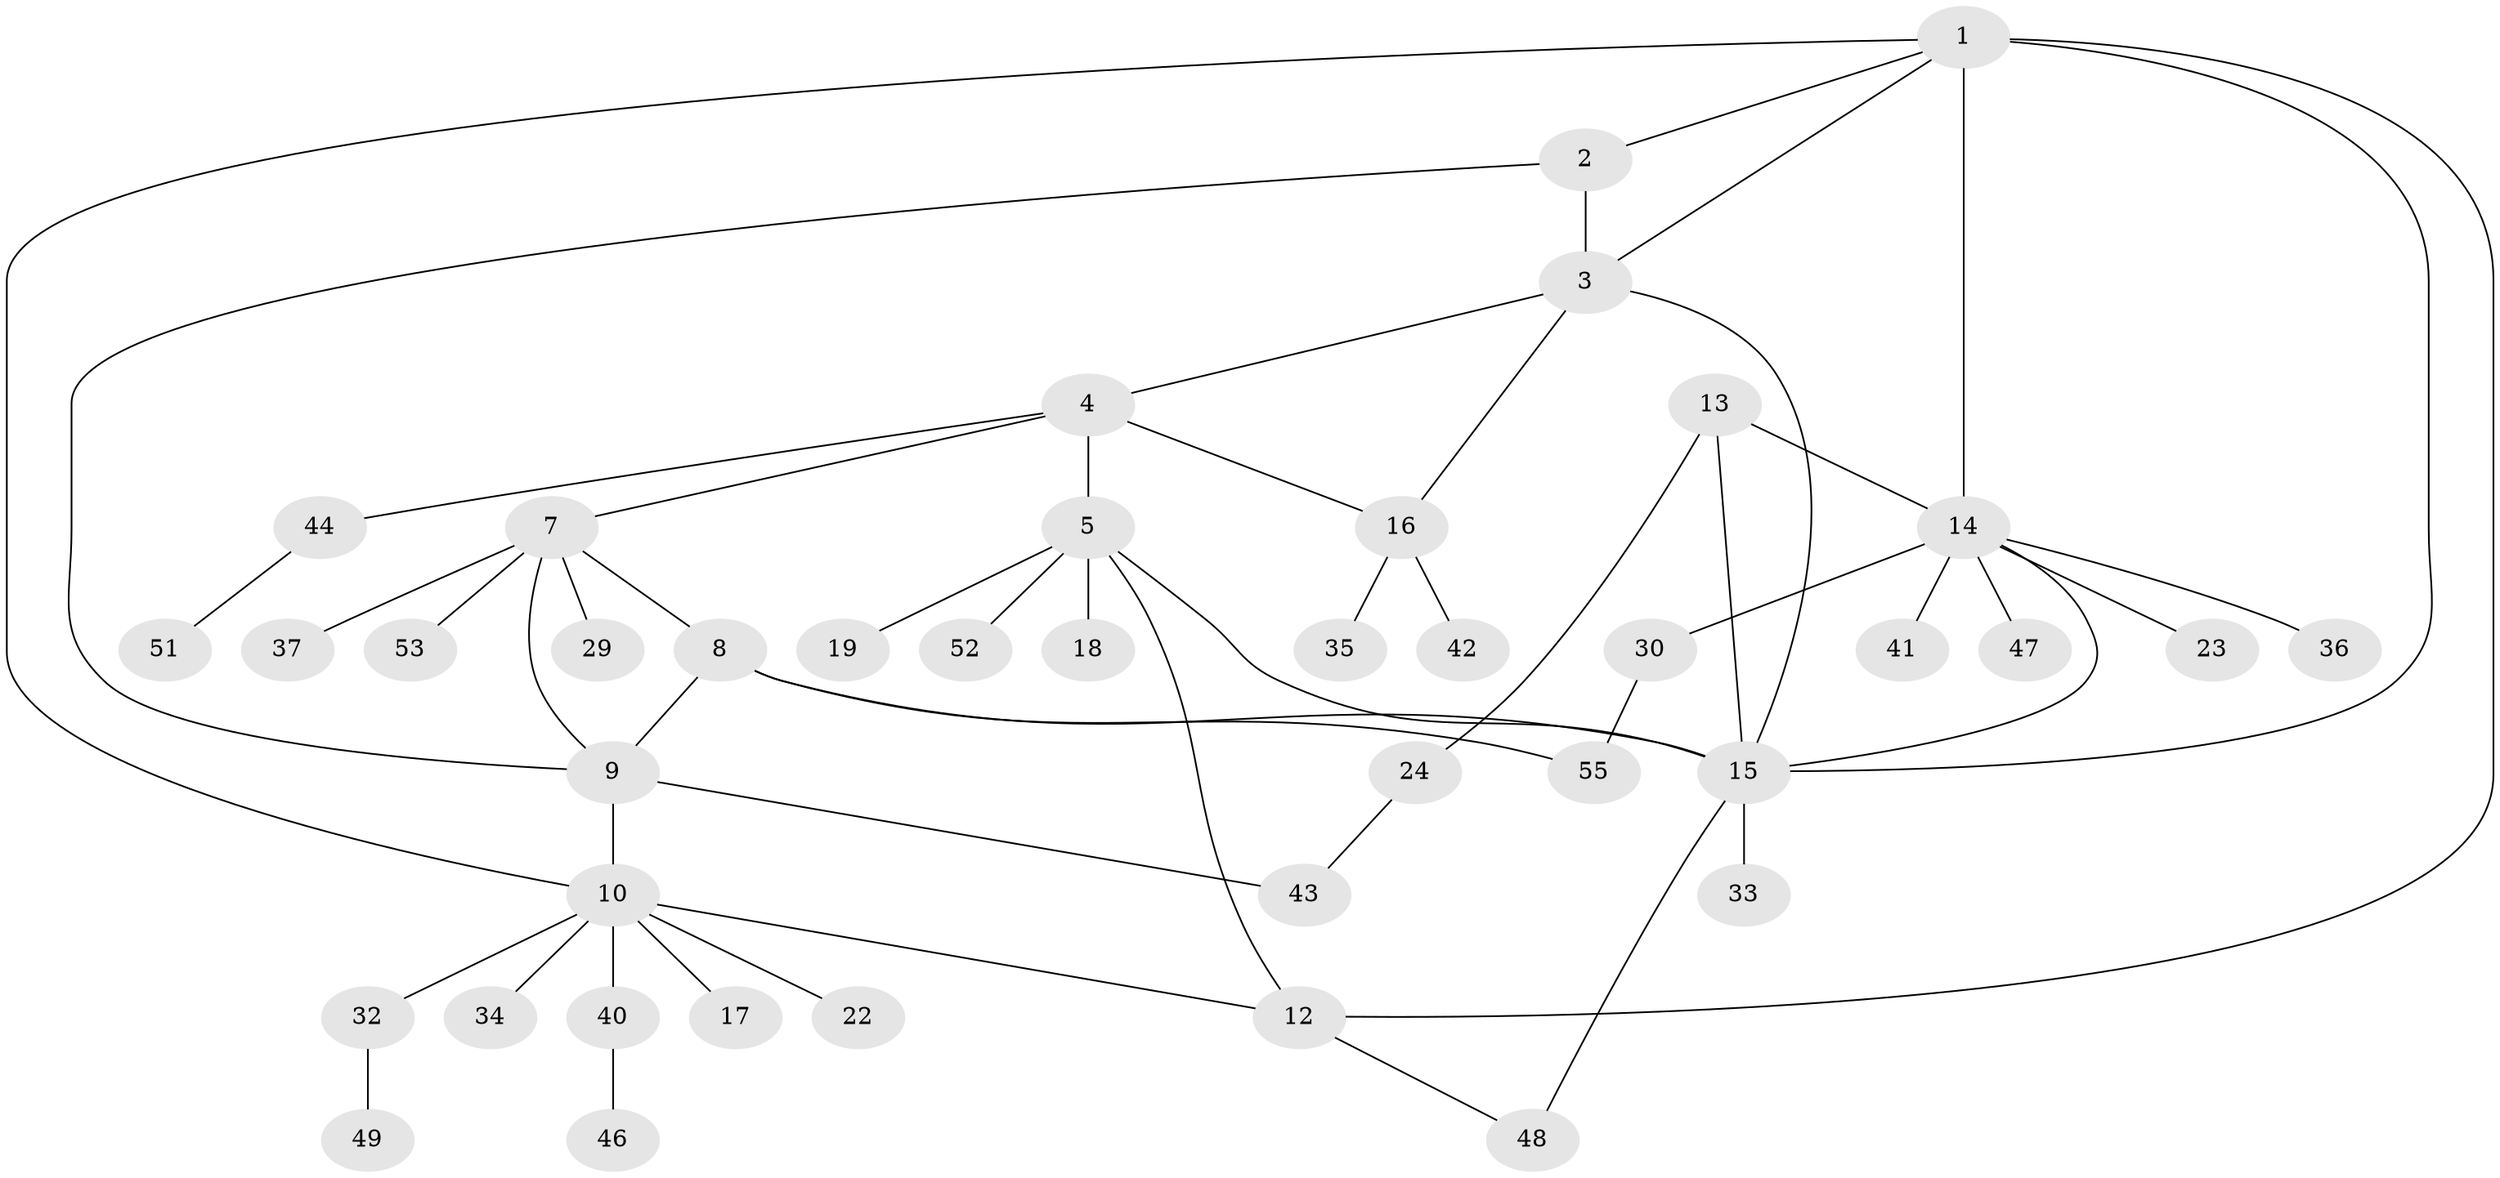 // Generated by graph-tools (version 1.1) at 2025/52/02/27/25 19:52:22]
// undirected, 41 vertices, 55 edges
graph export_dot {
graph [start="1"]
  node [color=gray90,style=filled];
  1 [super="+11"];
  2 [super="+54"];
  3 [super="+50"];
  4 [super="+6"];
  5 [super="+20"];
  7 [super="+59"];
  8 [super="+45"];
  9 [super="+21"];
  10 [super="+60"];
  12 [super="+56"];
  13;
  14 [super="+28"];
  15 [super="+26"];
  16 [super="+25"];
  17 [super="+27"];
  18 [super="+39"];
  19;
  22;
  23;
  24 [super="+31"];
  29;
  30 [super="+38"];
  32;
  33;
  34;
  35;
  36;
  37;
  40 [super="+58"];
  41;
  42;
  43;
  44 [super="+57"];
  46;
  47;
  48;
  49;
  51;
  52;
  53;
  55;
  1 -- 2;
  1 -- 3;
  1 -- 15;
  1 -- 10;
  1 -- 12;
  1 -- 14 [weight=2];
  2 -- 3;
  2 -- 9;
  3 -- 16;
  3 -- 15;
  3 -- 4;
  4 -- 5 [weight=2];
  4 -- 44;
  4 -- 16;
  4 -- 7;
  5 -- 12;
  5 -- 15;
  5 -- 18;
  5 -- 19;
  5 -- 52;
  7 -- 8;
  7 -- 9;
  7 -- 29;
  7 -- 37;
  7 -- 53;
  8 -- 9;
  8 -- 15;
  8 -- 55;
  9 -- 10;
  9 -- 43;
  10 -- 12;
  10 -- 17;
  10 -- 22;
  10 -- 32;
  10 -- 34;
  10 -- 40;
  12 -- 48;
  13 -- 14;
  13 -- 15;
  13 -- 24;
  14 -- 15;
  14 -- 23;
  14 -- 30;
  14 -- 36;
  14 -- 41;
  14 -- 47;
  15 -- 48;
  15 -- 33;
  16 -- 35;
  16 -- 42;
  24 -- 43;
  30 -- 55;
  32 -- 49;
  40 -- 46;
  44 -- 51;
}
